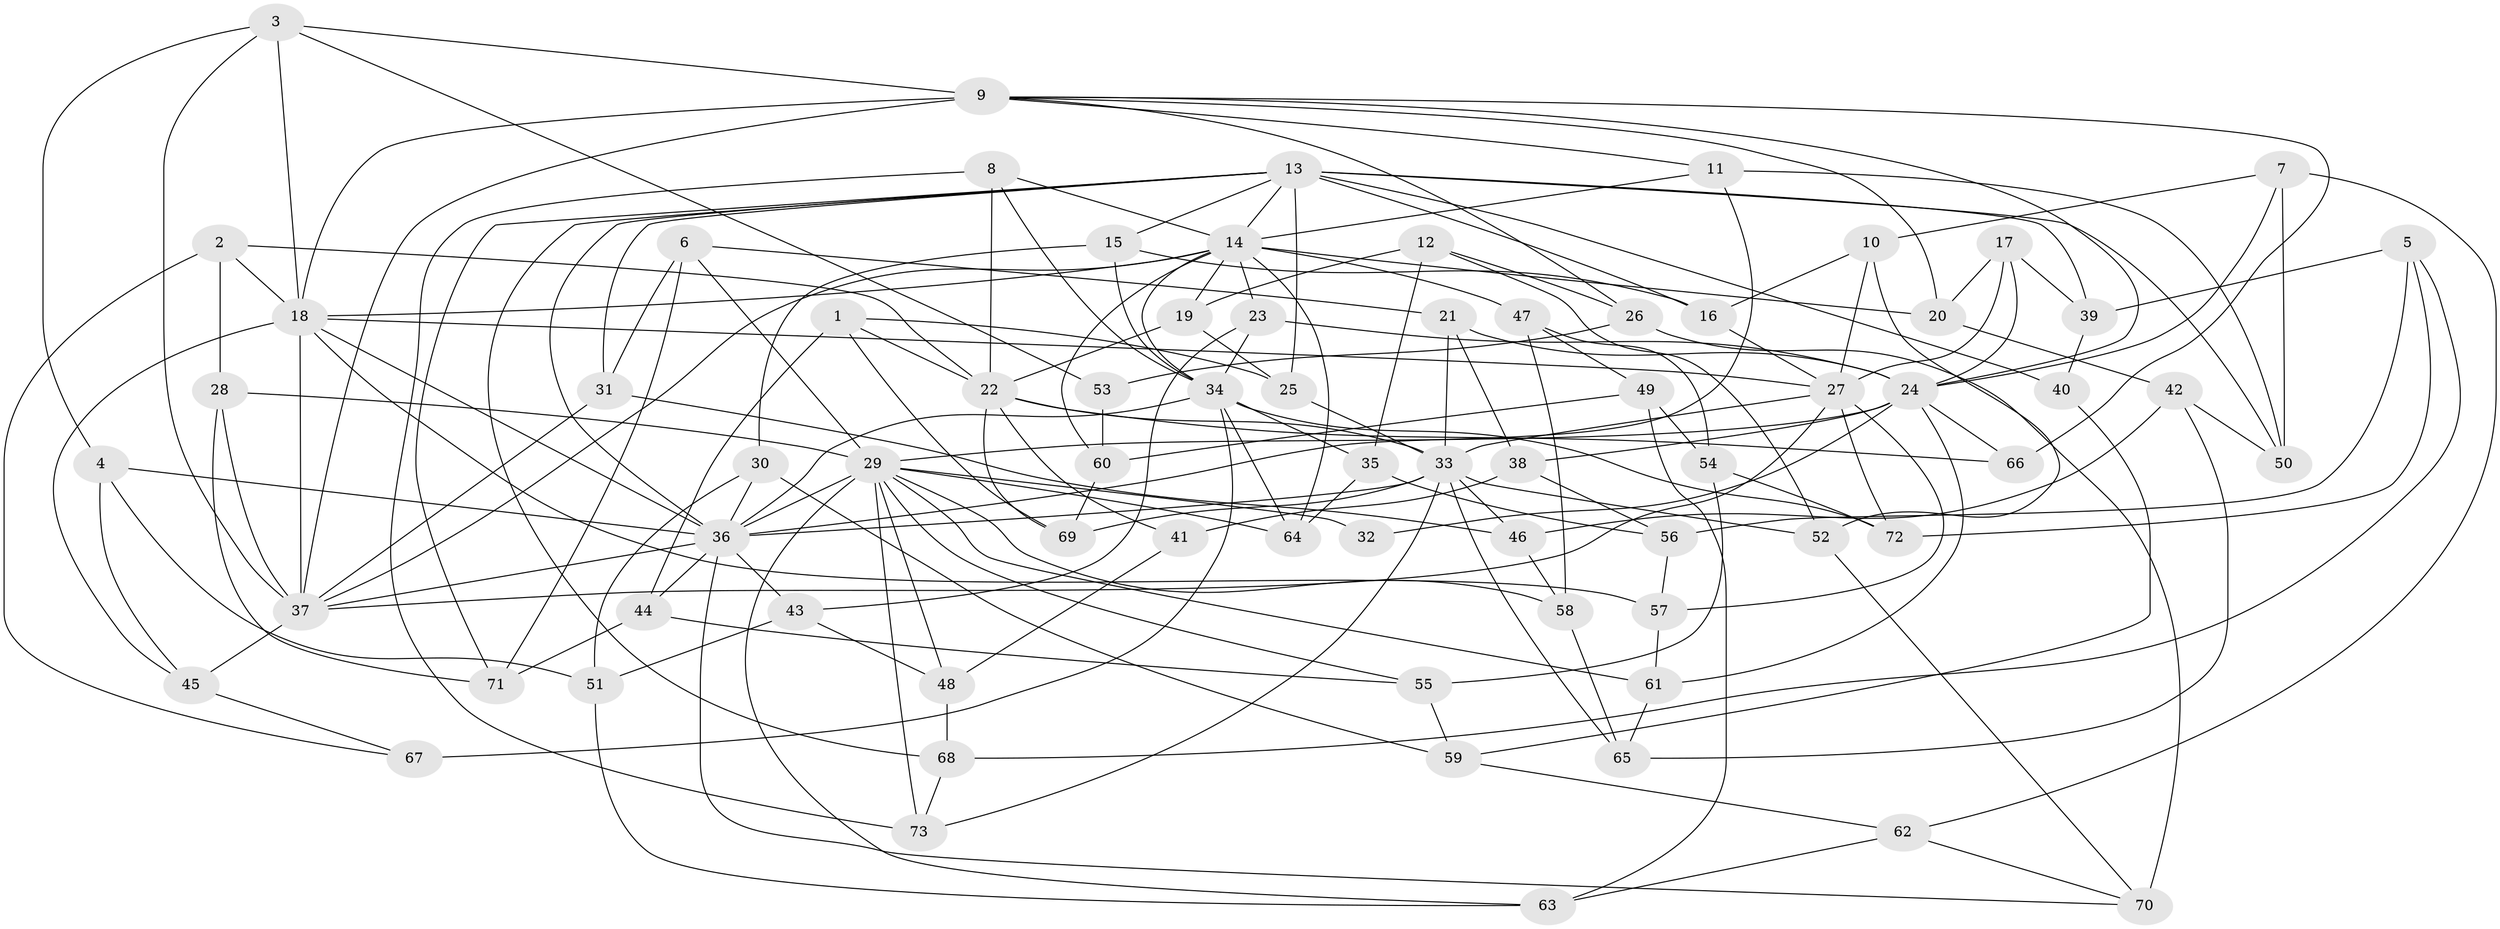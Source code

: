 // original degree distribution, {4: 1.0}
// Generated by graph-tools (version 1.1) at 2025/53/03/04/25 22:53:40]
// undirected, 73 vertices, 178 edges
graph export_dot {
  node [color=gray90,style=filled];
  1;
  2;
  3;
  4;
  5;
  6;
  7;
  8;
  9;
  10;
  11;
  12;
  13;
  14;
  15;
  16;
  17;
  18;
  19;
  20;
  21;
  22;
  23;
  24;
  25;
  26;
  27;
  28;
  29;
  30;
  31;
  32;
  33;
  34;
  35;
  36;
  37;
  38;
  39;
  40;
  41;
  42;
  43;
  44;
  45;
  46;
  47;
  48;
  49;
  50;
  51;
  52;
  53;
  54;
  55;
  56;
  57;
  58;
  59;
  60;
  61;
  62;
  63;
  64;
  65;
  66;
  67;
  68;
  69;
  70;
  71;
  72;
  73;
  1 -- 22 [weight=1.0];
  1 -- 25 [weight=1.0];
  1 -- 44 [weight=1.0];
  1 -- 69 [weight=1.0];
  2 -- 18 [weight=1.0];
  2 -- 22 [weight=1.0];
  2 -- 28 [weight=1.0];
  2 -- 67 [weight=1.0];
  3 -- 4 [weight=1.0];
  3 -- 9 [weight=1.0];
  3 -- 18 [weight=2.0];
  3 -- 37 [weight=2.0];
  3 -- 53 [weight=2.0];
  4 -- 36 [weight=1.0];
  4 -- 45 [weight=1.0];
  4 -- 51 [weight=1.0];
  5 -- 39 [weight=1.0];
  5 -- 56 [weight=1.0];
  5 -- 68 [weight=1.0];
  5 -- 72 [weight=1.0];
  6 -- 21 [weight=1.0];
  6 -- 29 [weight=1.0];
  6 -- 31 [weight=1.0];
  6 -- 71 [weight=1.0];
  7 -- 10 [weight=1.0];
  7 -- 24 [weight=1.0];
  7 -- 50 [weight=1.0];
  7 -- 62 [weight=1.0];
  8 -- 14 [weight=1.0];
  8 -- 22 [weight=1.0];
  8 -- 34 [weight=1.0];
  8 -- 73 [weight=1.0];
  9 -- 11 [weight=1.0];
  9 -- 18 [weight=2.0];
  9 -- 20 [weight=1.0];
  9 -- 24 [weight=1.0];
  9 -- 26 [weight=1.0];
  9 -- 37 [weight=2.0];
  9 -- 66 [weight=1.0];
  10 -- 16 [weight=1.0];
  10 -- 27 [weight=1.0];
  10 -- 52 [weight=1.0];
  11 -- 14 [weight=1.0];
  11 -- 36 [weight=1.0];
  11 -- 50 [weight=1.0];
  12 -- 19 [weight=1.0];
  12 -- 26 [weight=1.0];
  12 -- 35 [weight=1.0];
  12 -- 52 [weight=1.0];
  13 -- 14 [weight=1.0];
  13 -- 15 [weight=1.0];
  13 -- 16 [weight=1.0];
  13 -- 25 [weight=1.0];
  13 -- 31 [weight=1.0];
  13 -- 36 [weight=1.0];
  13 -- 39 [weight=1.0];
  13 -- 40 [weight=2.0];
  13 -- 50 [weight=1.0];
  13 -- 68 [weight=1.0];
  13 -- 71 [weight=1.0];
  14 -- 18 [weight=1.0];
  14 -- 19 [weight=1.0];
  14 -- 20 [weight=1.0];
  14 -- 23 [weight=1.0];
  14 -- 34 [weight=1.0];
  14 -- 37 [weight=1.0];
  14 -- 47 [weight=1.0];
  14 -- 60 [weight=1.0];
  14 -- 64 [weight=1.0];
  15 -- 16 [weight=1.0];
  15 -- 30 [weight=1.0];
  15 -- 34 [weight=1.0];
  16 -- 27 [weight=1.0];
  17 -- 20 [weight=1.0];
  17 -- 24 [weight=1.0];
  17 -- 27 [weight=1.0];
  17 -- 39 [weight=1.0];
  18 -- 27 [weight=1.0];
  18 -- 36 [weight=1.0];
  18 -- 37 [weight=2.0];
  18 -- 45 [weight=1.0];
  18 -- 57 [weight=1.0];
  19 -- 22 [weight=1.0];
  19 -- 25 [weight=1.0];
  20 -- 42 [weight=1.0];
  21 -- 24 [weight=1.0];
  21 -- 33 [weight=1.0];
  21 -- 38 [weight=1.0];
  22 -- 33 [weight=1.0];
  22 -- 41 [weight=2.0];
  22 -- 66 [weight=2.0];
  22 -- 69 [weight=1.0];
  23 -- 24 [weight=1.0];
  23 -- 34 [weight=1.0];
  23 -- 43 [weight=1.0];
  24 -- 29 [weight=1.0];
  24 -- 32 [weight=3.0];
  24 -- 38 [weight=1.0];
  24 -- 61 [weight=1.0];
  24 -- 66 [weight=1.0];
  25 -- 33 [weight=1.0];
  26 -- 53 [weight=1.0];
  26 -- 70 [weight=1.0];
  27 -- 33 [weight=1.0];
  27 -- 37 [weight=1.0];
  27 -- 57 [weight=1.0];
  27 -- 72 [weight=1.0];
  28 -- 29 [weight=1.0];
  28 -- 37 [weight=1.0];
  28 -- 71 [weight=1.0];
  29 -- 32 [weight=1.0];
  29 -- 36 [weight=1.0];
  29 -- 48 [weight=1.0];
  29 -- 55 [weight=1.0];
  29 -- 58 [weight=1.0];
  29 -- 61 [weight=1.0];
  29 -- 63 [weight=1.0];
  29 -- 64 [weight=1.0];
  29 -- 73 [weight=1.0];
  30 -- 36 [weight=1.0];
  30 -- 51 [weight=1.0];
  30 -- 59 [weight=1.0];
  31 -- 37 [weight=1.0];
  31 -- 46 [weight=1.0];
  33 -- 36 [weight=1.0];
  33 -- 46 [weight=1.0];
  33 -- 52 [weight=1.0];
  33 -- 65 [weight=1.0];
  33 -- 69 [weight=1.0];
  33 -- 73 [weight=1.0];
  34 -- 35 [weight=1.0];
  34 -- 36 [weight=1.0];
  34 -- 64 [weight=1.0];
  34 -- 67 [weight=2.0];
  34 -- 72 [weight=1.0];
  35 -- 56 [weight=1.0];
  35 -- 64 [weight=1.0];
  36 -- 37 [weight=1.0];
  36 -- 43 [weight=1.0];
  36 -- 44 [weight=1.0];
  36 -- 70 [weight=1.0];
  37 -- 45 [weight=1.0];
  38 -- 41 [weight=1.0];
  38 -- 56 [weight=1.0];
  39 -- 40 [weight=1.0];
  40 -- 59 [weight=1.0];
  41 -- 48 [weight=1.0];
  42 -- 46 [weight=1.0];
  42 -- 50 [weight=1.0];
  42 -- 65 [weight=1.0];
  43 -- 48 [weight=1.0];
  43 -- 51 [weight=1.0];
  44 -- 55 [weight=1.0];
  44 -- 71 [weight=1.0];
  45 -- 67 [weight=1.0];
  46 -- 58 [weight=1.0];
  47 -- 49 [weight=1.0];
  47 -- 54 [weight=1.0];
  47 -- 58 [weight=1.0];
  48 -- 68 [weight=1.0];
  49 -- 54 [weight=1.0];
  49 -- 60 [weight=1.0];
  49 -- 63 [weight=1.0];
  51 -- 63 [weight=1.0];
  52 -- 70 [weight=1.0];
  53 -- 60 [weight=1.0];
  54 -- 55 [weight=1.0];
  54 -- 72 [weight=1.0];
  55 -- 59 [weight=1.0];
  56 -- 57 [weight=1.0];
  57 -- 61 [weight=1.0];
  58 -- 65 [weight=1.0];
  59 -- 62 [weight=1.0];
  60 -- 69 [weight=1.0];
  61 -- 65 [weight=1.0];
  62 -- 63 [weight=1.0];
  62 -- 70 [weight=1.0];
  68 -- 73 [weight=1.0];
}
